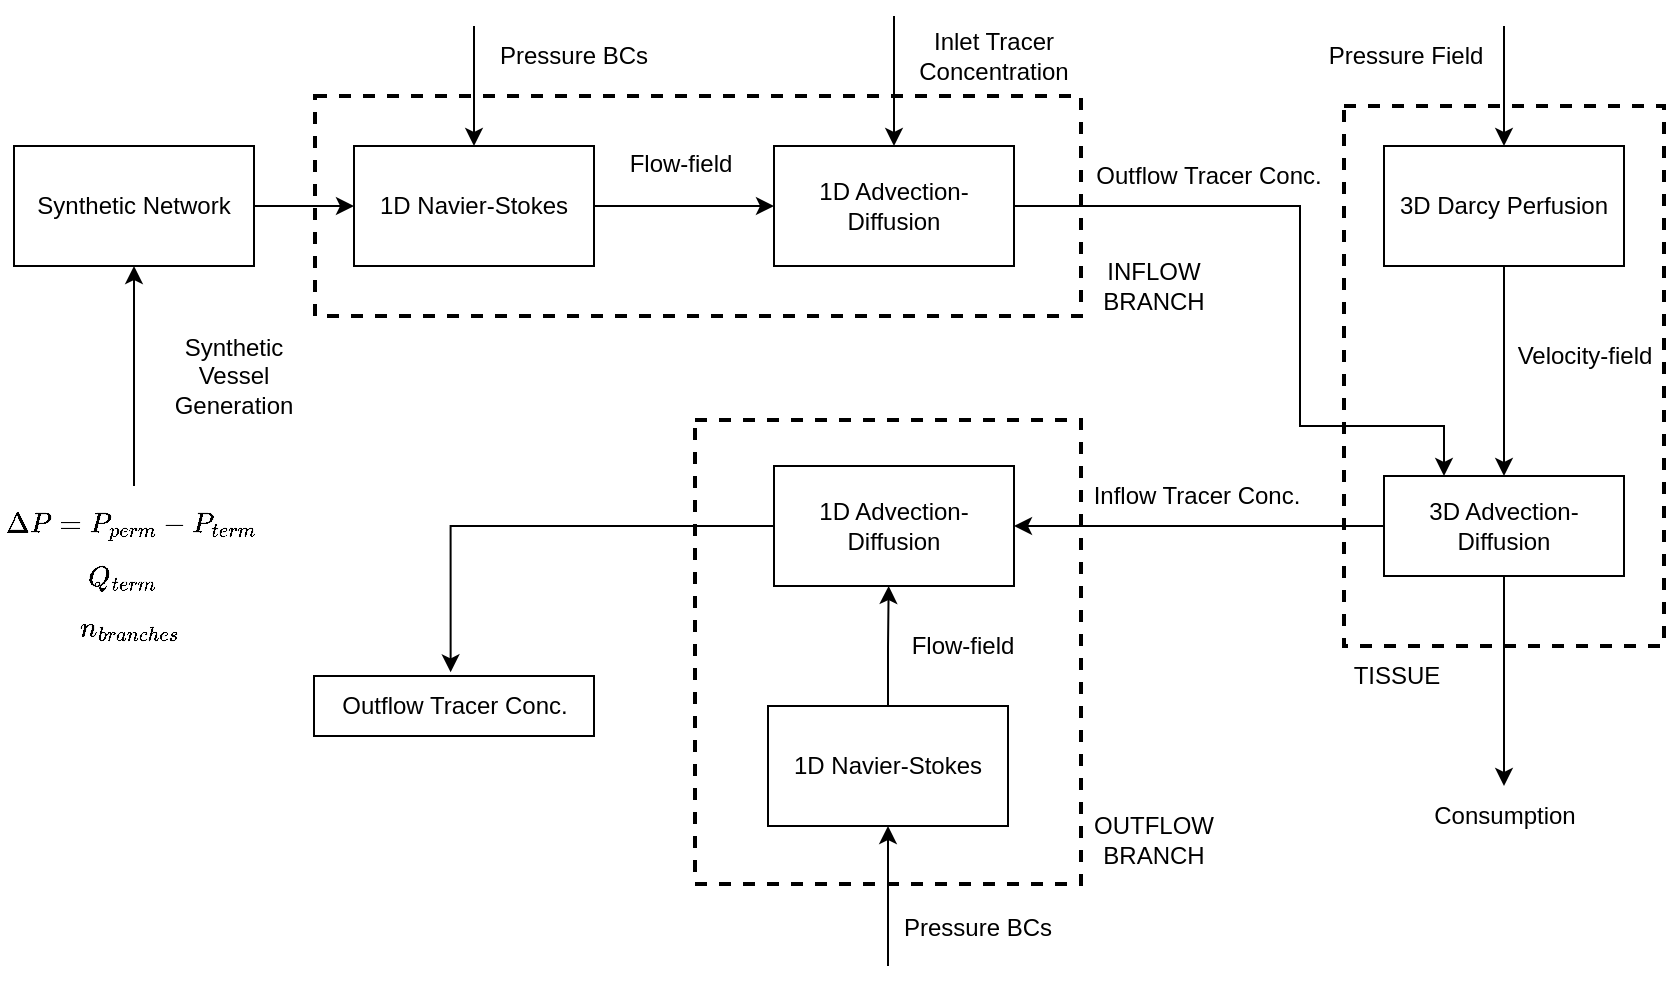 <mxfile version="27.2.0">
  <diagram name="Page-1" id="Zww0Mv0YQaKtA7fRsS1n">
    <mxGraphModel dx="848" dy="581" grid="1" gridSize="10" guides="1" tooltips="1" connect="1" arrows="1" fold="1" page="1" pageScale="1" pageWidth="850" pageHeight="1100" math="1" shadow="0">
      <root>
        <mxCell id="0" />
        <mxCell id="1" parent="0" />
        <mxCell id="usF1LMcp2Vs79QD0hJof-48" style="edgeStyle=orthogonalEdgeStyle;rounded=0;orthogonalLoop=1;jettySize=auto;html=1;exitX=1;exitY=0.5;exitDx=0;exitDy=0;entryX=0;entryY=0.5;entryDx=0;entryDy=0;" edge="1" parent="1" source="xWsyt9iw-kWxEk4zxhVR-2" target="usF1LMcp2Vs79QD0hJof-4">
          <mxGeometry relative="1" as="geometry" />
        </mxCell>
        <mxCell id="xWsyt9iw-kWxEk4zxhVR-2" value="Synthetic Network" style="rounded=0;whiteSpace=wrap;html=1;" parent="1" vertex="1">
          <mxGeometry x="7" y="110" width="120" height="60" as="geometry" />
        </mxCell>
        <mxCell id="xWsyt9iw-kWxEk4zxhVR-3" value="" style="endArrow=classic;html=1;rounded=0;entryX=0.5;entryY=1;entryDx=0;entryDy=0;" parent="1" target="xWsyt9iw-kWxEk4zxhVR-2" edge="1">
          <mxGeometry width="50" height="50" relative="1" as="geometry">
            <mxPoint x="67" y="280" as="sourcePoint" />
            <mxPoint x="107" y="200" as="targetPoint" />
          </mxGeometry>
        </mxCell>
        <mxCell id="xWsyt9iw-kWxEk4zxhVR-11" value="$$\Delta P = P_{perm} - P_{term}$$&lt;div&gt;&lt;br&gt;&lt;/div&gt;" style="text;strokeColor=none;fillColor=none;verticalAlign=middle;overflow=hidden;spacing=2;html=1;whiteSpace=wrap;fontColor=light-dark(#000000,#FFFFFF);" parent="1" vertex="1">
          <mxGeometry x="0.5" y="277.5" width="133" height="45" as="geometry" />
        </mxCell>
        <mxCell id="xWsyt9iw-kWxEk4zxhVR-12" value="Synthetic Vessel Generation" style="text;html=1;align=center;verticalAlign=middle;whiteSpace=wrap;rounded=0;" parent="1" vertex="1">
          <mxGeometry x="77" y="210" width="80" height="30" as="geometry" />
        </mxCell>
        <mxCell id="usF1LMcp2Vs79QD0hJof-4" value="1D Navier-Stokes" style="rounded=0;whiteSpace=wrap;html=1;" vertex="1" parent="1">
          <mxGeometry x="177" y="110" width="120" height="60" as="geometry" />
        </mxCell>
        <mxCell id="usF1LMcp2Vs79QD0hJof-5" value="" style="endArrow=classic;html=1;rounded=0;exitX=1;exitY=0.5;exitDx=0;exitDy=0;" edge="1" parent="1" source="usF1LMcp2Vs79QD0hJof-4">
          <mxGeometry width="50" height="50" relative="1" as="geometry">
            <mxPoint x="297" y="320" as="sourcePoint" />
            <mxPoint x="387" y="140" as="targetPoint" />
          </mxGeometry>
        </mxCell>
        <mxCell id="usF1LMcp2Vs79QD0hJof-6" value="" style="endArrow=classic;html=1;rounded=0;fontColor=light-dark(#000000,#FF3399);" edge="1" parent="1">
          <mxGeometry width="50" height="50" relative="1" as="geometry">
            <mxPoint x="237" y="50" as="sourcePoint" />
            <mxPoint x="237" y="110" as="targetPoint" />
          </mxGeometry>
        </mxCell>
        <mxCell id="usF1LMcp2Vs79QD0hJof-7" value="Pressure BCs" style="text;html=1;align=center;verticalAlign=middle;whiteSpace=wrap;rounded=0;fontColor=light-dark(#000000,#FFFFFF);" vertex="1" parent="1">
          <mxGeometry x="247" y="50" width="80" height="30" as="geometry" />
        </mxCell>
        <mxCell id="usF1LMcp2Vs79QD0hJof-11" style="edgeStyle=orthogonalEdgeStyle;rounded=0;orthogonalLoop=1;jettySize=auto;html=1;exitX=1;exitY=0.5;exitDx=0;exitDy=0;entryX=0.25;entryY=0;entryDx=0;entryDy=0;" edge="1" parent="1" source="usF1LMcp2Vs79QD0hJof-8" target="usF1LMcp2Vs79QD0hJof-21">
          <mxGeometry relative="1" as="geometry">
            <mxPoint x="720" y="250" as="targetPoint" />
            <Array as="points">
              <mxPoint x="650" y="140" />
              <mxPoint x="650" y="250" />
              <mxPoint x="722" y="250" />
            </Array>
          </mxGeometry>
        </mxCell>
        <mxCell id="usF1LMcp2Vs79QD0hJof-8" value="1D Advection-Diffusion" style="rounded=0;whiteSpace=wrap;html=1;" vertex="1" parent="1">
          <mxGeometry x="387" y="110" width="120" height="60" as="geometry" />
        </mxCell>
        <mxCell id="usF1LMcp2Vs79QD0hJof-9" value="" style="endArrow=classic;html=1;rounded=0;entryX=0.5;entryY=0;entryDx=0;entryDy=0;fontColor=light-dark(#000000,#FF3399);" edge="1" parent="1" target="usF1LMcp2Vs79QD0hJof-8">
          <mxGeometry width="50" height="50" relative="1" as="geometry">
            <mxPoint x="447" y="45" as="sourcePoint" />
            <mxPoint x="447" y="105" as="targetPoint" />
          </mxGeometry>
        </mxCell>
        <mxCell id="usF1LMcp2Vs79QD0hJof-10" value="Inlet Tracer Concentration" style="text;html=1;align=center;verticalAlign=middle;whiteSpace=wrap;rounded=0;fontColor=light-dark(#000000,#FFFFFF);" vertex="1" parent="1">
          <mxGeometry x="457" y="50" width="80" height="30" as="geometry" />
        </mxCell>
        <mxCell id="usF1LMcp2Vs79QD0hJof-12" value="Outflow Tracer Conc." style="text;html=1;align=center;verticalAlign=middle;resizable=0;points=[];autosize=1;strokeColor=none;fillColor=none;" vertex="1" parent="1">
          <mxGeometry x="534" y="110" width="140" height="30" as="geometry" />
        </mxCell>
        <mxCell id="usF1LMcp2Vs79QD0hJof-13" value="Flow-field" style="text;html=1;align=center;verticalAlign=middle;resizable=0;points=[];autosize=1;strokeColor=none;fillColor=none;" vertex="1" parent="1">
          <mxGeometry x="305" y="104" width="70" height="30" as="geometry" />
        </mxCell>
        <mxCell id="usF1LMcp2Vs79QD0hJof-19" style="edgeStyle=orthogonalEdgeStyle;rounded=0;orthogonalLoop=1;jettySize=auto;html=1;exitX=0.5;exitY=1;exitDx=0;exitDy=0;entryX=0.5;entryY=0;entryDx=0;entryDy=0;" edge="1" parent="1" source="usF1LMcp2Vs79QD0hJof-16" target="usF1LMcp2Vs79QD0hJof-21">
          <mxGeometry relative="1" as="geometry">
            <mxPoint x="752.333" y="270" as="targetPoint" />
          </mxGeometry>
        </mxCell>
        <mxCell id="usF1LMcp2Vs79QD0hJof-16" value="3D Darcy Perfusion" style="rounded=0;whiteSpace=wrap;html=1;" vertex="1" parent="1">
          <mxGeometry x="692" y="110" width="120" height="60" as="geometry" />
        </mxCell>
        <mxCell id="usF1LMcp2Vs79QD0hJof-17" value="" style="endArrow=classic;html=1;rounded=0;entryX=0.5;entryY=0;entryDx=0;entryDy=0;" edge="1" parent="1">
          <mxGeometry width="50" height="50" relative="1" as="geometry">
            <mxPoint x="752" y="50" as="sourcePoint" />
            <mxPoint x="752" y="110" as="targetPoint" />
          </mxGeometry>
        </mxCell>
        <mxCell id="usF1LMcp2Vs79QD0hJof-18" value="Pressure Field" style="text;html=1;align=center;verticalAlign=middle;whiteSpace=wrap;rounded=0;fontColor=light-dark(#000000,#FFFFFF);" vertex="1" parent="1">
          <mxGeometry x="663" y="50" width="80" height="30" as="geometry" />
        </mxCell>
        <mxCell id="usF1LMcp2Vs79QD0hJof-20" value="Velocity-field" style="text;html=1;align=center;verticalAlign=middle;resizable=0;points=[];autosize=1;strokeColor=none;fillColor=none;" vertex="1" parent="1">
          <mxGeometry x="747" y="200" width="90" height="30" as="geometry" />
        </mxCell>
        <mxCell id="usF1LMcp2Vs79QD0hJof-44" style="edgeStyle=orthogonalEdgeStyle;rounded=0;orthogonalLoop=1;jettySize=auto;html=1;" edge="1" parent="1" source="usF1LMcp2Vs79QD0hJof-21">
          <mxGeometry relative="1" as="geometry">
            <mxPoint x="752" y="430.0" as="targetPoint" />
          </mxGeometry>
        </mxCell>
        <mxCell id="usF1LMcp2Vs79QD0hJof-21" value="3D Advection-Diffusion" style="rounded=0;whiteSpace=wrap;html=1;" vertex="1" parent="1">
          <mxGeometry x="692" y="275" width="120" height="50" as="geometry" />
        </mxCell>
        <mxCell id="usF1LMcp2Vs79QD0hJof-22" value="" style="endArrow=classic;html=1;rounded=0;exitX=0;exitY=0.5;exitDx=0;exitDy=0;entryX=1;entryY=0.5;entryDx=0;entryDy=0;" edge="1" parent="1" source="usF1LMcp2Vs79QD0hJof-21" target="usF1LMcp2Vs79QD0hJof-24">
          <mxGeometry width="50" height="50" relative="1" as="geometry">
            <mxPoint x="387" y="340" as="sourcePoint" />
            <mxPoint x="507" y="300" as="targetPoint" />
          </mxGeometry>
        </mxCell>
        <mxCell id="usF1LMcp2Vs79QD0hJof-23" value="Inflow Tracer Conc." style="text;html=1;align=center;verticalAlign=middle;resizable=0;points=[];autosize=1;strokeColor=none;fillColor=none;" vertex="1" parent="1">
          <mxGeometry x="533" y="270" width="130" height="30" as="geometry" />
        </mxCell>
        <mxCell id="usF1LMcp2Vs79QD0hJof-24" value="1D Advection-Diffusion" style="rounded=0;whiteSpace=wrap;html=1;" vertex="1" parent="1">
          <mxGeometry x="387" y="270" width="120" height="60" as="geometry" />
        </mxCell>
        <mxCell id="usF1LMcp2Vs79QD0hJof-30" style="edgeStyle=orthogonalEdgeStyle;rounded=0;orthogonalLoop=1;jettySize=auto;html=1;exitX=0.5;exitY=0;exitDx=0;exitDy=0;" edge="1" parent="1" source="usF1LMcp2Vs79QD0hJof-25">
          <mxGeometry relative="1" as="geometry">
            <mxPoint x="444.333" y="330.0" as="targetPoint" />
          </mxGeometry>
        </mxCell>
        <mxCell id="usF1LMcp2Vs79QD0hJof-25" value="1D Navier-Stokes" style="rounded=0;whiteSpace=wrap;html=1;" vertex="1" parent="1">
          <mxGeometry x="384" y="390" width="120" height="60" as="geometry" />
        </mxCell>
        <mxCell id="usF1LMcp2Vs79QD0hJof-28" value="" style="endArrow=classic;html=1;rounded=0;entryX=0.5;entryY=1;entryDx=0;entryDy=0;fontColor=light-dark(#000000,#FF3399);" edge="1" parent="1" target="usF1LMcp2Vs79QD0hJof-25">
          <mxGeometry width="50" height="50" relative="1" as="geometry">
            <mxPoint x="444" y="520" as="sourcePoint" />
            <mxPoint x="454" y="480" as="targetPoint" />
          </mxGeometry>
        </mxCell>
        <mxCell id="usF1LMcp2Vs79QD0hJof-29" value="Pressure BCs" style="text;html=1;align=center;verticalAlign=middle;whiteSpace=wrap;rounded=0;fontColor=light-dark(#000000,#FFFFFF);" vertex="1" parent="1">
          <mxGeometry x="449" y="486" width="80" height="30" as="geometry" />
        </mxCell>
        <mxCell id="usF1LMcp2Vs79QD0hJof-31" value="Flow-field" style="text;html=1;align=center;verticalAlign=middle;resizable=0;points=[];autosize=1;strokeColor=none;fillColor=none;" vertex="1" parent="1">
          <mxGeometry x="446" y="345" width="70" height="30" as="geometry" />
        </mxCell>
        <mxCell id="usF1LMcp2Vs79QD0hJof-32" value="" style="rounded=0;whiteSpace=wrap;html=1;fontColor=default;labelBorderColor=light-dark(#000000,#FFFF66);textOpacity=0;dashed=1;fillColor=none;strokeColor=light-dark(#000000,#FFFB00);strokeWidth=2;" vertex="1" parent="1">
          <mxGeometry x="672" y="90" width="160" height="270" as="geometry" />
        </mxCell>
        <mxCell id="usF1LMcp2Vs79QD0hJof-34" value="" style="rounded=0;whiteSpace=wrap;html=1;labelBorderColor=light-dark(#000000,#FF3333);textOpacity=0;dashed=1;fillColor=none;strokeColor=light-dark(#000000,#FF0000);strokeWidth=2;" vertex="1" parent="1">
          <mxGeometry x="347.5" y="247" width="193" height="232" as="geometry" />
        </mxCell>
        <mxCell id="usF1LMcp2Vs79QD0hJof-35" value="" style="rounded=0;whiteSpace=wrap;html=1;fontColor=default;labelBorderColor=light-dark(#000000,#FF3333);textOpacity=0;dashed=1;fillColor=none;strokeColor=light-dark(#000000,#0000FF);strokeWidth=2;" vertex="1" parent="1">
          <mxGeometry x="157.5" y="85" width="383" height="110" as="geometry" />
        </mxCell>
        <mxCell id="usF1LMcp2Vs79QD0hJof-38" value="INFLOW BRANCH" style="text;html=1;align=center;verticalAlign=middle;whiteSpace=wrap;rounded=0;" vertex="1" parent="1">
          <mxGeometry x="547" y="165" width="60" height="30" as="geometry" />
        </mxCell>
        <mxCell id="usF1LMcp2Vs79QD0hJof-39" value="OUTFLOW BRANCH" style="text;html=1;align=center;verticalAlign=middle;whiteSpace=wrap;rounded=0;" vertex="1" parent="1">
          <mxGeometry x="547" y="442" width="60" height="30" as="geometry" />
        </mxCell>
        <mxCell id="usF1LMcp2Vs79QD0hJof-40" value="&lt;br&gt;$$n_{branches}$$" style="text;strokeColor=none;fillColor=none;verticalAlign=middle;overflow=hidden;spacing=2;html=1;whiteSpace=wrap;fontColor=light-dark(#000000,#FFFFFF);" vertex="1" parent="1">
          <mxGeometry x="38" y="315" width="58" height="45" as="geometry" />
        </mxCell>
        <mxCell id="usF1LMcp2Vs79QD0hJof-41" value="&lt;br&gt;$$Q_{term}$$&lt;div&gt;&lt;br&gt;&lt;/div&gt;" style="text;strokeColor=none;fillColor=none;verticalAlign=middle;overflow=hidden;spacing=2;html=1;whiteSpace=wrap;fontStyle=1;fontColor=light-dark(#000000,#FFFFFF);" vertex="1" parent="1">
          <mxGeometry x="42" y="290" width="50" height="50" as="geometry" />
        </mxCell>
        <mxCell id="usF1LMcp2Vs79QD0hJof-43" value="Outflow Tracer Conc." style="text;html=1;align=center;verticalAlign=middle;resizable=0;points=[];autosize=1;strokeColor=default;fillColor=none;direction=west;" vertex="1" parent="1">
          <mxGeometry x="157" y="375" width="140" height="30" as="geometry" />
        </mxCell>
        <mxCell id="usF1LMcp2Vs79QD0hJof-45" value="Consumption" style="text;html=1;align=center;verticalAlign=middle;resizable=0;points=[];autosize=1;strokeColor=none;fillColor=none;" vertex="1" parent="1">
          <mxGeometry x="707" y="430" width="90" height="30" as="geometry" />
        </mxCell>
        <mxCell id="usF1LMcp2Vs79QD0hJof-46" value="TISSUE" style="text;html=1;align=center;verticalAlign=middle;resizable=0;points=[];autosize=1;strokeColor=none;fillColor=none;" vertex="1" parent="1">
          <mxGeometry x="663" y="360" width="70" height="30" as="geometry" />
        </mxCell>
        <mxCell id="usF1LMcp2Vs79QD0hJof-49" style="edgeStyle=orthogonalEdgeStyle;rounded=0;orthogonalLoop=1;jettySize=auto;html=1;exitX=0;exitY=0.5;exitDx=0;exitDy=0;entryX=0.512;entryY=1.061;entryDx=0;entryDy=0;entryPerimeter=0;" edge="1" parent="1" source="usF1LMcp2Vs79QD0hJof-24" target="usF1LMcp2Vs79QD0hJof-43">
          <mxGeometry relative="1" as="geometry" />
        </mxCell>
      </root>
    </mxGraphModel>
  </diagram>
</mxfile>
